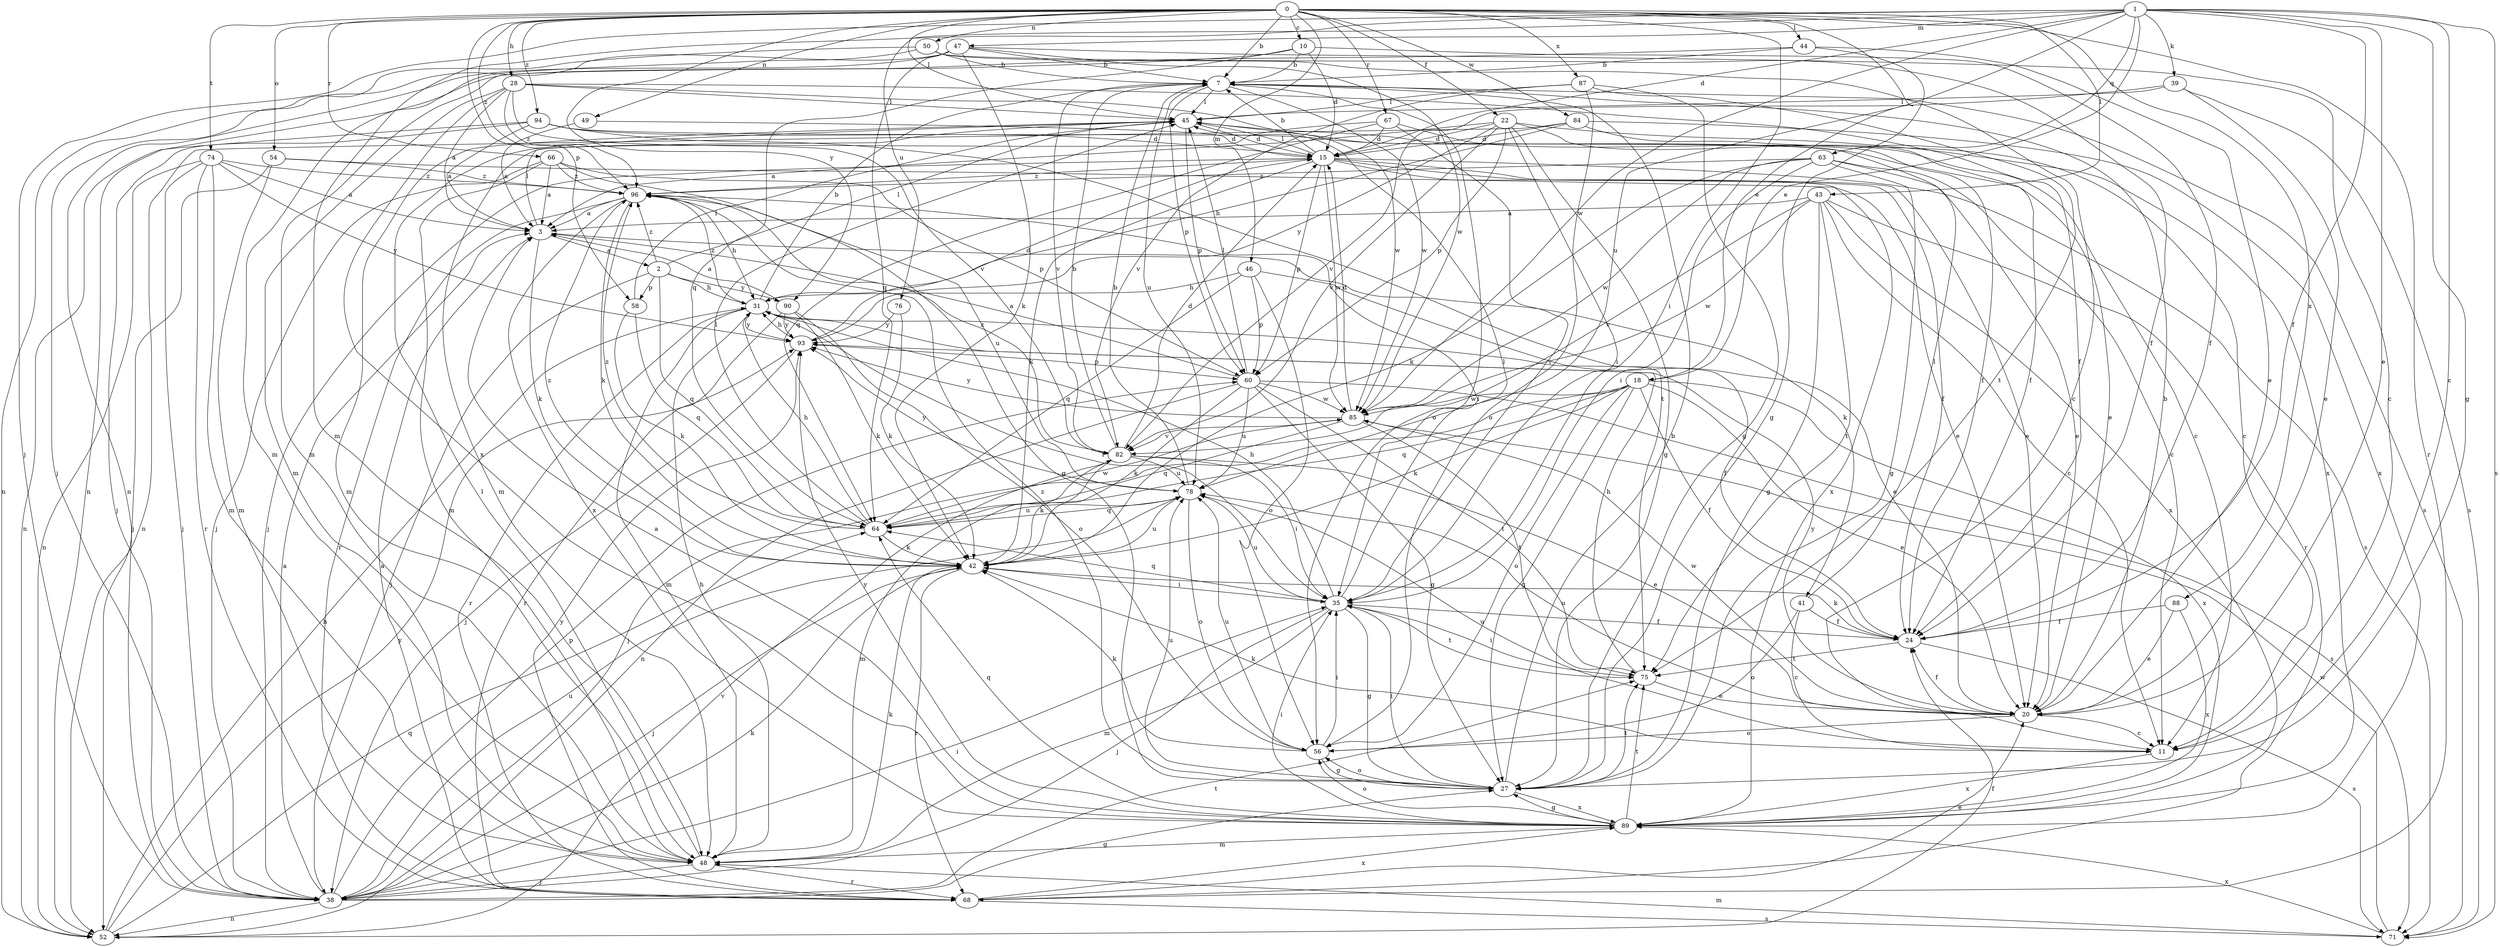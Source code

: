strict digraph  {
0;
1;
2;
3;
7;
10;
11;
15;
18;
20;
22;
24;
27;
28;
31;
35;
38;
39;
41;
42;
43;
44;
45;
46;
47;
48;
49;
50;
52;
54;
56;
58;
60;
63;
64;
66;
67;
68;
71;
74;
75;
76;
78;
82;
84;
85;
87;
88;
89;
90;
93;
94;
96;
0 -> 7  [label=b];
0 -> 10  [label=c];
0 -> 18  [label=e];
0 -> 22  [label=f];
0 -> 28  [label=h];
0 -> 35  [label=i];
0 -> 43  [label=l];
0 -> 44  [label=l];
0 -> 45  [label=l];
0 -> 46  [label=m];
0 -> 49  [label=n];
0 -> 50  [label=n];
0 -> 54  [label=o];
0 -> 58  [label=p];
0 -> 66  [label=r];
0 -> 67  [label=r];
0 -> 68  [label=r];
0 -> 74  [label=t];
0 -> 84  [label=w];
0 -> 87  [label=x];
0 -> 88  [label=x];
0 -> 90  [label=y];
0 -> 94  [label=z];
0 -> 96  [label=z];
1 -> 11  [label=c];
1 -> 15  [label=d];
1 -> 18  [label=e];
1 -> 20  [label=e];
1 -> 24  [label=f];
1 -> 27  [label=g];
1 -> 38  [label=j];
1 -> 39  [label=k];
1 -> 47  [label=m];
1 -> 48  [label=m];
1 -> 63  [label=q];
1 -> 71  [label=s];
1 -> 76  [label=u];
1 -> 78  [label=u];
1 -> 85  [label=w];
2 -> 31  [label=h];
2 -> 38  [label=j];
2 -> 45  [label=l];
2 -> 58  [label=p];
2 -> 64  [label=q];
2 -> 90  [label=y];
2 -> 96  [label=z];
3 -> 2  [label=a];
3 -> 41  [label=k];
3 -> 42  [label=k];
3 -> 45  [label=l];
7 -> 45  [label=l];
7 -> 56  [label=o];
7 -> 60  [label=p];
7 -> 71  [label=s];
7 -> 78  [label=u];
7 -> 82  [label=v];
7 -> 85  [label=w];
10 -> 7  [label=b];
10 -> 15  [label=d];
10 -> 24  [label=f];
10 -> 48  [label=m];
10 -> 64  [label=q];
11 -> 42  [label=k];
11 -> 78  [label=u];
11 -> 89  [label=x];
15 -> 7  [label=b];
15 -> 20  [label=e];
15 -> 24  [label=f];
15 -> 38  [label=j];
15 -> 42  [label=k];
15 -> 45  [label=l];
15 -> 60  [label=p];
15 -> 71  [label=s];
15 -> 85  [label=w];
15 -> 89  [label=x];
15 -> 96  [label=z];
18 -> 20  [label=e];
18 -> 24  [label=f];
18 -> 27  [label=g];
18 -> 38  [label=j];
18 -> 42  [label=k];
18 -> 56  [label=o];
18 -> 64  [label=q];
18 -> 85  [label=w];
18 -> 89  [label=x];
20 -> 7  [label=b];
20 -> 11  [label=c];
20 -> 24  [label=f];
20 -> 56  [label=o];
20 -> 78  [label=u];
20 -> 85  [label=w];
20 -> 93  [label=y];
22 -> 3  [label=a];
22 -> 15  [label=d];
22 -> 24  [label=f];
22 -> 27  [label=g];
22 -> 35  [label=i];
22 -> 60  [label=p];
22 -> 82  [label=v];
22 -> 89  [label=x];
22 -> 93  [label=y];
24 -> 42  [label=k];
24 -> 71  [label=s];
24 -> 75  [label=t];
27 -> 7  [label=b];
27 -> 35  [label=i];
27 -> 56  [label=o];
27 -> 75  [label=t];
27 -> 78  [label=u];
27 -> 89  [label=x];
27 -> 96  [label=z];
28 -> 3  [label=a];
28 -> 24  [label=f];
28 -> 45  [label=l];
28 -> 48  [label=m];
28 -> 82  [label=v];
28 -> 85  [label=w];
28 -> 89  [label=x];
28 -> 96  [label=z];
31 -> 7  [label=b];
31 -> 24  [label=f];
31 -> 35  [label=i];
31 -> 48  [label=m];
31 -> 68  [label=r];
31 -> 93  [label=y];
31 -> 96  [label=z];
35 -> 24  [label=f];
35 -> 27  [label=g];
35 -> 31  [label=h];
35 -> 38  [label=j];
35 -> 45  [label=l];
35 -> 48  [label=m];
35 -> 64  [label=q];
35 -> 75  [label=t];
35 -> 78  [label=u];
38 -> 3  [label=a];
38 -> 27  [label=g];
38 -> 35  [label=i];
38 -> 42  [label=k];
38 -> 52  [label=n];
38 -> 60  [label=p];
38 -> 75  [label=t];
38 -> 78  [label=u];
39 -> 20  [label=e];
39 -> 45  [label=l];
39 -> 71  [label=s];
39 -> 82  [label=v];
41 -> 11  [label=c];
41 -> 24  [label=f];
41 -> 45  [label=l];
41 -> 56  [label=o];
42 -> 35  [label=i];
42 -> 38  [label=j];
42 -> 68  [label=r];
42 -> 78  [label=u];
42 -> 96  [label=z];
43 -> 3  [label=a];
43 -> 11  [label=c];
43 -> 27  [label=g];
43 -> 68  [label=r];
43 -> 75  [label=t];
43 -> 82  [label=v];
43 -> 85  [label=w];
43 -> 89  [label=x];
44 -> 7  [label=b];
44 -> 20  [label=e];
44 -> 27  [label=g];
44 -> 52  [label=n];
45 -> 15  [label=d];
45 -> 24  [label=f];
45 -> 48  [label=m];
45 -> 60  [label=p];
46 -> 20  [label=e];
46 -> 31  [label=h];
46 -> 56  [label=o];
46 -> 60  [label=p];
46 -> 64  [label=q];
47 -> 7  [label=b];
47 -> 11  [label=c];
47 -> 38  [label=j];
47 -> 42  [label=k];
47 -> 52  [label=n];
47 -> 64  [label=q];
47 -> 85  [label=w];
48 -> 31  [label=h];
48 -> 38  [label=j];
48 -> 42  [label=k];
48 -> 45  [label=l];
48 -> 68  [label=r];
49 -> 3  [label=a];
49 -> 15  [label=d];
50 -> 7  [label=b];
50 -> 11  [label=c];
50 -> 24  [label=f];
50 -> 48  [label=m];
50 -> 52  [label=n];
52 -> 24  [label=f];
52 -> 31  [label=h];
52 -> 64  [label=q];
52 -> 82  [label=v];
52 -> 93  [label=y];
54 -> 20  [label=e];
54 -> 38  [label=j];
54 -> 48  [label=m];
54 -> 96  [label=z];
56 -> 27  [label=g];
56 -> 35  [label=i];
56 -> 42  [label=k];
56 -> 78  [label=u];
58 -> 42  [label=k];
58 -> 45  [label=l];
58 -> 64  [label=q];
60 -> 3  [label=a];
60 -> 27  [label=g];
60 -> 42  [label=k];
60 -> 45  [label=l];
60 -> 52  [label=n];
60 -> 71  [label=s];
60 -> 75  [label=t];
60 -> 78  [label=u];
60 -> 85  [label=w];
63 -> 11  [label=c];
63 -> 20  [label=e];
63 -> 27  [label=g];
63 -> 35  [label=i];
63 -> 42  [label=k];
63 -> 85  [label=w];
63 -> 96  [label=z];
64 -> 31  [label=h];
64 -> 42  [label=k];
64 -> 45  [label=l];
64 -> 78  [label=u];
64 -> 85  [label=w];
64 -> 96  [label=z];
66 -> 3  [label=a];
66 -> 27  [label=g];
66 -> 38  [label=j];
66 -> 48  [label=m];
66 -> 60  [label=p];
66 -> 96  [label=z];
67 -> 11  [label=c];
67 -> 15  [label=d];
67 -> 35  [label=i];
67 -> 48  [label=m];
67 -> 64  [label=q];
68 -> 3  [label=a];
68 -> 20  [label=e];
68 -> 71  [label=s];
68 -> 89  [label=x];
68 -> 93  [label=y];
71 -> 48  [label=m];
71 -> 85  [label=w];
71 -> 89  [label=x];
74 -> 3  [label=a];
74 -> 38  [label=j];
74 -> 48  [label=m];
74 -> 52  [label=n];
74 -> 68  [label=r];
74 -> 93  [label=y];
74 -> 96  [label=z];
75 -> 20  [label=e];
75 -> 31  [label=h];
75 -> 35  [label=i];
76 -> 42  [label=k];
76 -> 93  [label=y];
78 -> 7  [label=b];
78 -> 56  [label=o];
78 -> 64  [label=q];
78 -> 93  [label=y];
82 -> 7  [label=b];
82 -> 15  [label=d];
82 -> 20  [label=e];
82 -> 35  [label=i];
82 -> 42  [label=k];
82 -> 48  [label=m];
82 -> 78  [label=u];
82 -> 96  [label=z];
84 -> 11  [label=c];
84 -> 15  [label=d];
84 -> 31  [label=h];
84 -> 52  [label=n];
84 -> 89  [label=x];
85 -> 15  [label=d];
85 -> 64  [label=q];
85 -> 75  [label=t];
85 -> 82  [label=v];
85 -> 93  [label=y];
87 -> 27  [label=g];
87 -> 45  [label=l];
87 -> 56  [label=o];
87 -> 75  [label=t];
87 -> 82  [label=v];
88 -> 20  [label=e];
88 -> 24  [label=f];
88 -> 89  [label=x];
89 -> 3  [label=a];
89 -> 27  [label=g];
89 -> 35  [label=i];
89 -> 48  [label=m];
89 -> 56  [label=o];
89 -> 64  [label=q];
89 -> 75  [label=t];
89 -> 93  [label=y];
90 -> 3  [label=a];
90 -> 42  [label=k];
90 -> 56  [label=o];
90 -> 68  [label=r];
90 -> 93  [label=y];
93 -> 15  [label=d];
93 -> 31  [label=h];
93 -> 38  [label=j];
93 -> 60  [label=p];
94 -> 3  [label=a];
94 -> 15  [label=d];
94 -> 20  [label=e];
94 -> 38  [label=j];
94 -> 52  [label=n];
94 -> 75  [label=t];
96 -> 3  [label=a];
96 -> 31  [label=h];
96 -> 35  [label=i];
96 -> 42  [label=k];
96 -> 68  [label=r];
96 -> 78  [label=u];
96 -> 89  [label=x];
}
